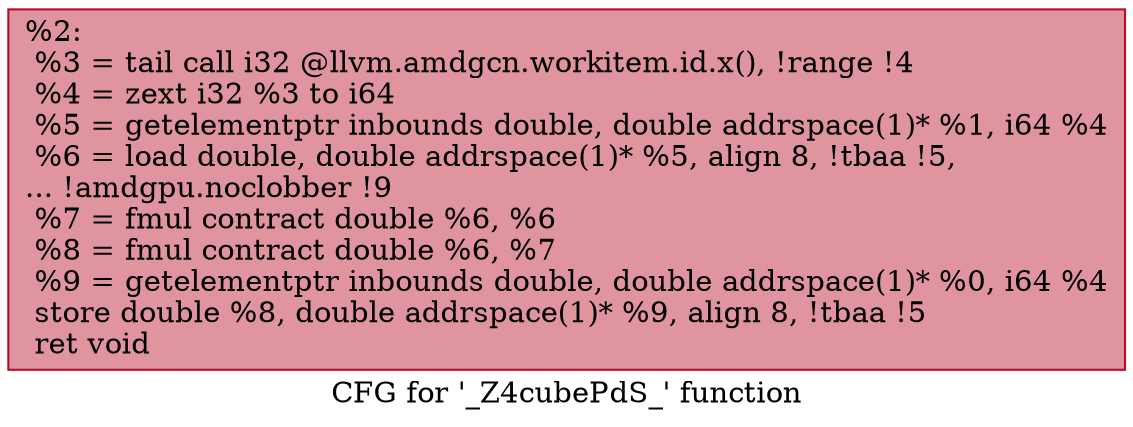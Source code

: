 digraph "CFG for '_Z4cubePdS_' function" {
	label="CFG for '_Z4cubePdS_' function";

	Node0x4e1fbe0 [shape=record,color="#b70d28ff", style=filled, fillcolor="#b70d2870",label="{%2:\l  %3 = tail call i32 @llvm.amdgcn.workitem.id.x(), !range !4\l  %4 = zext i32 %3 to i64\l  %5 = getelementptr inbounds double, double addrspace(1)* %1, i64 %4\l  %6 = load double, double addrspace(1)* %5, align 8, !tbaa !5,\l... !amdgpu.noclobber !9\l  %7 = fmul contract double %6, %6\l  %8 = fmul contract double %6, %7\l  %9 = getelementptr inbounds double, double addrspace(1)* %0, i64 %4\l  store double %8, double addrspace(1)* %9, align 8, !tbaa !5\l  ret void\l}"];
}
